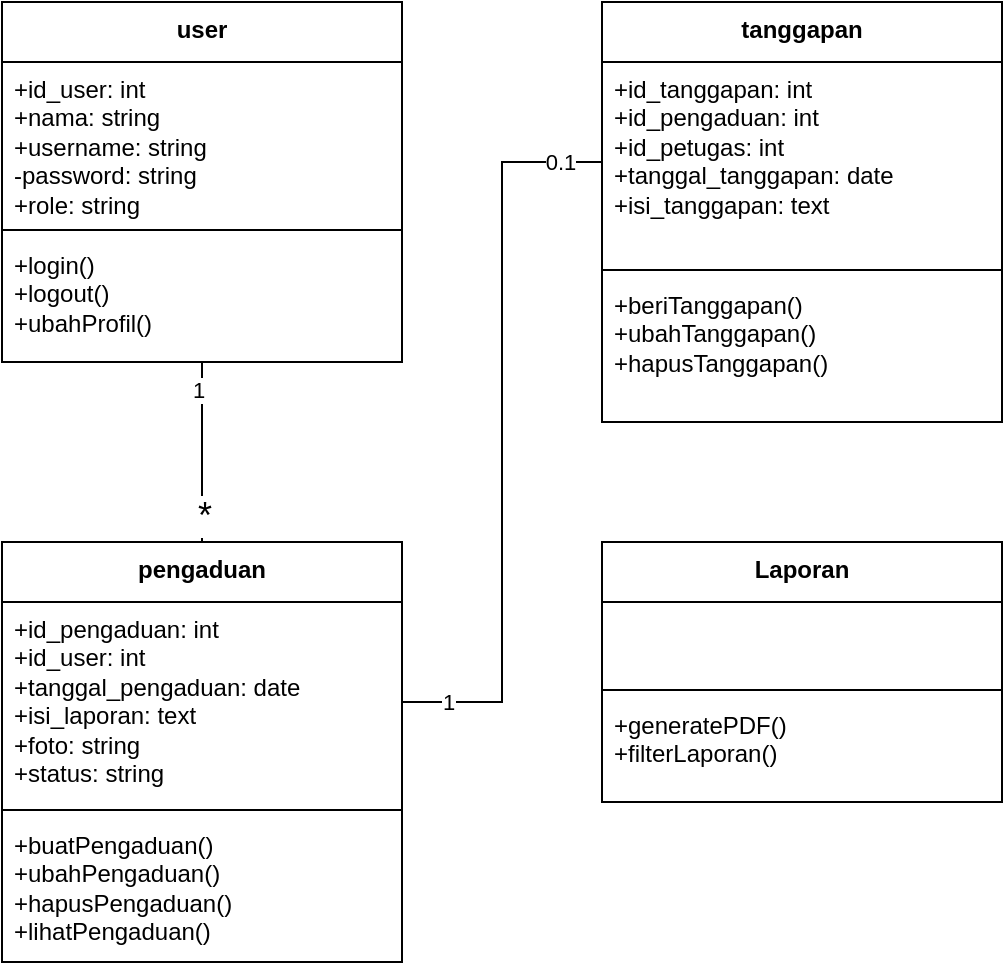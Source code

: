 <mxfile version="26.2.12">
  <diagram name="Page-1" id="RZBXsM1V74uTCpxLspul">
    <mxGraphModel dx="699" dy="399" grid="1" gridSize="10" guides="1" tooltips="1" connect="1" arrows="1" fold="1" page="1" pageScale="1" pageWidth="827" pageHeight="1169" math="0" shadow="0">
      <root>
        <mxCell id="0" />
        <mxCell id="1" parent="0" />
        <mxCell id="qYDBvqOgOudHO_GP9fRP-2" value="user" style="swimlane;fontStyle=1;align=center;verticalAlign=top;childLayout=stackLayout;horizontal=1;startSize=30;horizontalStack=0;resizeParent=1;resizeParentMax=0;resizeLast=0;collapsible=1;marginBottom=0;whiteSpace=wrap;html=1;" vertex="1" parent="1">
          <mxGeometry x="50" y="210" width="200" height="180" as="geometry" />
        </mxCell>
        <mxCell id="qYDBvqOgOudHO_GP9fRP-3" value="&lt;div&gt;+id_user: int&amp;nbsp; &amp;nbsp;&amp;nbsp;&lt;/div&gt;&lt;div&gt;+nama: string&amp;nbsp; &amp;nbsp;&amp;nbsp;&lt;/div&gt;&lt;div&gt;+username: string&lt;/div&gt;&lt;div&gt;-password: string&lt;/div&gt;&lt;div&gt;+role: string&lt;/div&gt;" style="text;strokeColor=none;fillColor=none;align=left;verticalAlign=top;spacingLeft=4;spacingRight=4;overflow=hidden;rotatable=0;points=[[0,0.5],[1,0.5]];portConstraint=eastwest;whiteSpace=wrap;html=1;" vertex="1" parent="qYDBvqOgOudHO_GP9fRP-2">
          <mxGeometry y="30" width="200" height="80" as="geometry" />
        </mxCell>
        <mxCell id="qYDBvqOgOudHO_GP9fRP-4" value="" style="line;strokeWidth=1;fillColor=none;align=left;verticalAlign=middle;spacingTop=-1;spacingLeft=3;spacingRight=3;rotatable=0;labelPosition=right;points=[];portConstraint=eastwest;strokeColor=inherit;" vertex="1" parent="qYDBvqOgOudHO_GP9fRP-2">
          <mxGeometry y="110" width="200" height="8" as="geometry" />
        </mxCell>
        <mxCell id="qYDBvqOgOudHO_GP9fRP-5" value="&lt;div&gt;+login()&amp;nbsp;&amp;nbsp;&lt;/div&gt;&lt;div&gt;&lt;span style=&quot;background-color: transparent; color: light-dark(rgb(0, 0, 0), rgb(255, 255, 255));&quot;&gt;+logout()&lt;/span&gt;&lt;/div&gt;&lt;div&gt;&lt;span style=&quot;background-color: transparent; color: light-dark(rgb(0, 0, 0), rgb(255, 255, 255));&quot;&gt;+ubahProfil()&lt;/span&gt;&lt;/div&gt;" style="text;strokeColor=none;fillColor=none;align=left;verticalAlign=top;spacingLeft=4;spacingRight=4;overflow=hidden;rotatable=0;points=[[0,0.5],[1,0.5]];portConstraint=eastwest;whiteSpace=wrap;html=1;" vertex="1" parent="qYDBvqOgOudHO_GP9fRP-2">
          <mxGeometry y="118" width="200" height="62" as="geometry" />
        </mxCell>
        <mxCell id="qYDBvqOgOudHO_GP9fRP-6" value="pengaduan" style="swimlane;fontStyle=1;align=center;verticalAlign=top;childLayout=stackLayout;horizontal=1;startSize=30;horizontalStack=0;resizeParent=1;resizeParentMax=0;resizeLast=0;collapsible=1;marginBottom=0;whiteSpace=wrap;html=1;" vertex="1" parent="1">
          <mxGeometry x="50" y="480" width="200" height="210" as="geometry" />
        </mxCell>
        <mxCell id="qYDBvqOgOudHO_GP9fRP-7" value="&lt;div&gt;+id_pengaduan: int&amp;nbsp; &amp;nbsp; &amp;nbsp;&lt;/div&gt;&lt;div&gt;+id_user: int&amp;nbsp; &amp;nbsp; &amp;nbsp; &amp;nbsp; &amp;nbsp;&amp;nbsp;&lt;/div&gt;&lt;div&gt;+tanggal_pengaduan: date&amp;nbsp;&lt;/div&gt;&lt;div&gt;+isi_laporan: text&amp;nbsp; &amp;nbsp; &amp;nbsp;&lt;/div&gt;&lt;div&gt;+foto: string&amp;nbsp; &amp;nbsp; &amp;nbsp; &amp;nbsp; &amp;nbsp;&amp;nbsp;&lt;/div&gt;&lt;div&gt;+status: string&lt;/div&gt;" style="text;strokeColor=none;fillColor=none;align=left;verticalAlign=top;spacingLeft=4;spacingRight=4;overflow=hidden;rotatable=0;points=[[0,0.5],[1,0.5]];portConstraint=eastwest;whiteSpace=wrap;html=1;" vertex="1" parent="qYDBvqOgOudHO_GP9fRP-6">
          <mxGeometry y="30" width="200" height="100" as="geometry" />
        </mxCell>
        <mxCell id="qYDBvqOgOudHO_GP9fRP-8" value="" style="line;strokeWidth=1;fillColor=none;align=left;verticalAlign=middle;spacingTop=-1;spacingLeft=3;spacingRight=3;rotatable=0;labelPosition=right;points=[];portConstraint=eastwest;strokeColor=inherit;" vertex="1" parent="qYDBvqOgOudHO_GP9fRP-6">
          <mxGeometry y="130" width="200" height="8" as="geometry" />
        </mxCell>
        <mxCell id="qYDBvqOgOudHO_GP9fRP-9" value="&lt;div&gt;+buatPengaduan()&lt;/div&gt;&lt;div&gt;+ubahPengaduan()&lt;/div&gt;&lt;div&gt;+hapusPengaduan()&lt;/div&gt;&lt;div&gt;+lihatPengaduan()&lt;/div&gt;" style="text;strokeColor=none;fillColor=none;align=left;verticalAlign=top;spacingLeft=4;spacingRight=4;overflow=hidden;rotatable=0;points=[[0,0.5],[1,0.5]];portConstraint=eastwest;whiteSpace=wrap;html=1;" vertex="1" parent="qYDBvqOgOudHO_GP9fRP-6">
          <mxGeometry y="138" width="200" height="72" as="geometry" />
        </mxCell>
        <mxCell id="qYDBvqOgOudHO_GP9fRP-10" value="tanggapan" style="swimlane;fontStyle=1;align=center;verticalAlign=top;childLayout=stackLayout;horizontal=1;startSize=30;horizontalStack=0;resizeParent=1;resizeParentMax=0;resizeLast=0;collapsible=1;marginBottom=0;whiteSpace=wrap;html=1;" vertex="1" parent="1">
          <mxGeometry x="350" y="210" width="200" height="210" as="geometry" />
        </mxCell>
        <mxCell id="qYDBvqOgOudHO_GP9fRP-11" value="&lt;div&gt;+id_tanggapan: int&amp;nbsp; &amp;nbsp; &amp;nbsp;&lt;/div&gt;&lt;div&gt;+id_pengaduan: int&amp;nbsp; &amp;nbsp;&amp;nbsp;&lt;/div&gt;&lt;div&gt;+id_petugas: int&amp;nbsp; &amp;nbsp; &amp;nbsp; &amp;nbsp;&lt;/div&gt;&lt;div&gt;+tanggal_tanggapan: date&lt;/div&gt;&lt;div&gt;+isi_tanggapan: text&lt;/div&gt;" style="text;strokeColor=none;fillColor=none;align=left;verticalAlign=top;spacingLeft=4;spacingRight=4;overflow=hidden;rotatable=0;points=[[0,0.5],[1,0.5]];portConstraint=eastwest;whiteSpace=wrap;html=1;" vertex="1" parent="qYDBvqOgOudHO_GP9fRP-10">
          <mxGeometry y="30" width="200" height="100" as="geometry" />
        </mxCell>
        <mxCell id="qYDBvqOgOudHO_GP9fRP-12" value="" style="line;strokeWidth=1;fillColor=none;align=left;verticalAlign=middle;spacingTop=-1;spacingLeft=3;spacingRight=3;rotatable=0;labelPosition=right;points=[];portConstraint=eastwest;strokeColor=inherit;" vertex="1" parent="qYDBvqOgOudHO_GP9fRP-10">
          <mxGeometry y="130" width="200" height="8" as="geometry" />
        </mxCell>
        <mxCell id="qYDBvqOgOudHO_GP9fRP-13" value="&lt;div&gt;+beriTanggapan()&lt;/div&gt;&lt;div&gt;+ubahTanggapan()&lt;/div&gt;&lt;div&gt;&lt;span style=&quot;background-color: transparent; color: light-dark(rgb(0, 0, 0), rgb(255, 255, 255));&quot;&gt;+hapusTanggapan()&lt;/span&gt;&lt;/div&gt;" style="text;strokeColor=none;fillColor=none;align=left;verticalAlign=top;spacingLeft=4;spacingRight=4;overflow=hidden;rotatable=0;points=[[0,0.5],[1,0.5]];portConstraint=eastwest;whiteSpace=wrap;html=1;" vertex="1" parent="qYDBvqOgOudHO_GP9fRP-10">
          <mxGeometry y="138" width="200" height="72" as="geometry" />
        </mxCell>
        <mxCell id="qYDBvqOgOudHO_GP9fRP-14" value="Laporan" style="swimlane;fontStyle=1;align=center;verticalAlign=top;childLayout=stackLayout;horizontal=1;startSize=30;horizontalStack=0;resizeParent=1;resizeParentMax=0;resizeLast=0;collapsible=1;marginBottom=0;whiteSpace=wrap;html=1;" vertex="1" parent="1">
          <mxGeometry x="350" y="480" width="200" height="130" as="geometry" />
        </mxCell>
        <mxCell id="qYDBvqOgOudHO_GP9fRP-15" value="&lt;div&gt;&lt;br&gt;&lt;/div&gt;&lt;div&gt;&lt;br&gt;&lt;/div&gt;&lt;div&gt;&lt;br&gt;&lt;/div&gt;" style="text;strokeColor=none;fillColor=none;align=left;verticalAlign=top;spacingLeft=4;spacingRight=4;overflow=hidden;rotatable=0;points=[[0,0.5],[1,0.5]];portConstraint=eastwest;whiteSpace=wrap;html=1;" vertex="1" parent="qYDBvqOgOudHO_GP9fRP-14">
          <mxGeometry y="30" width="200" height="40" as="geometry" />
        </mxCell>
        <mxCell id="qYDBvqOgOudHO_GP9fRP-16" value="" style="line;strokeWidth=1;fillColor=none;align=left;verticalAlign=middle;spacingTop=-1;spacingLeft=3;spacingRight=3;rotatable=0;labelPosition=right;points=[];portConstraint=eastwest;strokeColor=inherit;" vertex="1" parent="qYDBvqOgOudHO_GP9fRP-14">
          <mxGeometry y="70" width="200" height="8" as="geometry" />
        </mxCell>
        <mxCell id="qYDBvqOgOudHO_GP9fRP-17" value="&lt;div&gt;+generatePDF()&lt;/div&gt;&lt;div&gt;+filterLaporan()&lt;/div&gt;" style="text;strokeColor=none;fillColor=none;align=left;verticalAlign=top;spacingLeft=4;spacingRight=4;overflow=hidden;rotatable=0;points=[[0,0.5],[1,0.5]];portConstraint=eastwest;whiteSpace=wrap;html=1;" vertex="1" parent="qYDBvqOgOudHO_GP9fRP-14">
          <mxGeometry y="78" width="200" height="52" as="geometry" />
        </mxCell>
        <mxCell id="qYDBvqOgOudHO_GP9fRP-19" style="edgeStyle=orthogonalEdgeStyle;rounded=0;orthogonalLoop=1;jettySize=auto;html=1;exitX=0.5;exitY=0;exitDx=0;exitDy=0;endArrow=none;startFill=0;" edge="1" parent="1" source="qYDBvqOgOudHO_GP9fRP-6" target="qYDBvqOgOudHO_GP9fRP-5">
          <mxGeometry relative="1" as="geometry">
            <Array as="points">
              <mxPoint x="150" y="420" />
              <mxPoint x="150" y="420" />
            </Array>
          </mxGeometry>
        </mxCell>
        <mxCell id="qYDBvqOgOudHO_GP9fRP-21" value="1" style="edgeLabel;html=1;align=center;verticalAlign=middle;resizable=0;points=[];" vertex="1" connectable="0" parent="qYDBvqOgOudHO_GP9fRP-19">
          <mxGeometry x="0.694" y="2" relative="1" as="geometry">
            <mxPoint as="offset" />
          </mxGeometry>
        </mxCell>
        <mxCell id="qYDBvqOgOudHO_GP9fRP-22" value="*" style="edgeLabel;html=1;align=center;verticalAlign=middle;resizable=0;points=[];fontSize=18;" vertex="1" connectable="0" parent="qYDBvqOgOudHO_GP9fRP-19">
          <mxGeometry x="-0.714" y="-1" relative="1" as="geometry">
            <mxPoint as="offset" />
          </mxGeometry>
        </mxCell>
        <mxCell id="qYDBvqOgOudHO_GP9fRP-20" style="edgeStyle=orthogonalEdgeStyle;rounded=0;orthogonalLoop=1;jettySize=auto;html=1;exitX=1;exitY=0.5;exitDx=0;exitDy=0;entryX=0;entryY=0.5;entryDx=0;entryDy=0;endArrow=none;startFill=0;" edge="1" parent="1" source="qYDBvqOgOudHO_GP9fRP-7" target="qYDBvqOgOudHO_GP9fRP-11">
          <mxGeometry relative="1" as="geometry" />
        </mxCell>
        <mxCell id="qYDBvqOgOudHO_GP9fRP-24" value="1" style="edgeLabel;html=1;align=center;verticalAlign=middle;resizable=0;points=[];" vertex="1" connectable="0" parent="qYDBvqOgOudHO_GP9fRP-20">
          <mxGeometry x="-0.879" relative="1" as="geometry">
            <mxPoint as="offset" />
          </mxGeometry>
        </mxCell>
        <mxCell id="qYDBvqOgOudHO_GP9fRP-25" value="0.1" style="edgeLabel;html=1;align=center;verticalAlign=middle;resizable=0;points=[];" vertex="1" connectable="0" parent="qYDBvqOgOudHO_GP9fRP-20">
          <mxGeometry x="0.884" relative="1" as="geometry">
            <mxPoint as="offset" />
          </mxGeometry>
        </mxCell>
      </root>
    </mxGraphModel>
  </diagram>
</mxfile>
